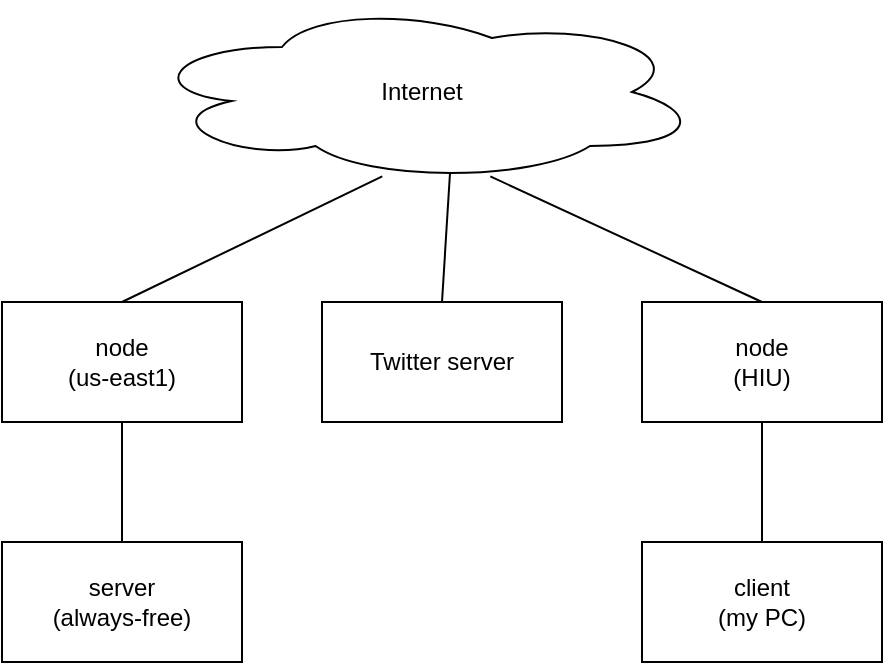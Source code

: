<mxfile version="14.9.0" type="github"><diagram id="vMXatDMKksR-8hQCcmED" name="Page-1"><mxGraphModel dx="1099" dy="719" grid="1" gridSize="10" guides="1" tooltips="1" connect="1" arrows="1" fold="1" page="1" pageScale="1" pageWidth="827" pageHeight="1169" math="0" shadow="0"><root><mxCell id="0"/><mxCell id="1" parent="0"/><mxCell id="aOyp_Q3LnuSCx48vsyEH-1" value="node&lt;br&gt;(us-east1)" style="rounded=0;whiteSpace=wrap;html=1;" parent="1" vertex="1"><mxGeometry x="210" y="200" width="120" height="60" as="geometry"/></mxCell><mxCell id="aOyp_Q3LnuSCx48vsyEH-3" value="server&lt;br&gt;(always-free)" style="rounded=0;whiteSpace=wrap;html=1;" parent="1" vertex="1"><mxGeometry x="210" y="320" width="120" height="60" as="geometry"/></mxCell><mxCell id="l2mJPqvnnT8NB2ULo5Gj-1" value="" style="endArrow=none;html=1;exitX=0.5;exitY=1;exitDx=0;exitDy=0;entryX=0.5;entryY=0;entryDx=0;entryDy=0;" parent="1" source="aOyp_Q3LnuSCx48vsyEH-1" target="aOyp_Q3LnuSCx48vsyEH-3" edge="1"><mxGeometry width="50" height="50" relative="1" as="geometry"><mxPoint x="245" y="250" as="sourcePoint"/><mxPoint x="300" y="290" as="targetPoint"/></mxGeometry></mxCell><mxCell id="l2mJPqvnnT8NB2ULo5Gj-5" value="Internet" style="ellipse;shape=cloud;whiteSpace=wrap;html=1;" parent="1" vertex="1"><mxGeometry x="280" y="50" width="280" height="90" as="geometry"/></mxCell><mxCell id="l2mJPqvnnT8NB2ULo5Gj-6" value="node&lt;br&gt;(HIU)" style="rounded=0;whiteSpace=wrap;html=1;" parent="1" vertex="1"><mxGeometry x="530" y="200" width="120" height="60" as="geometry"/></mxCell><mxCell id="l2mJPqvnnT8NB2ULo5Gj-7" value="" style="endArrow=none;html=1;entryX=0.429;entryY=0.969;entryDx=0;entryDy=0;entryPerimeter=0;exitX=0.5;exitY=0;exitDx=0;exitDy=0;" parent="1" source="aOyp_Q3LnuSCx48vsyEH-1" target="l2mJPqvnnT8NB2ULo5Gj-5" edge="1"><mxGeometry width="50" height="50" relative="1" as="geometry"><mxPoint x="390" y="370" as="sourcePoint"/><mxPoint x="440" y="320" as="targetPoint"/></mxGeometry></mxCell><mxCell id="l2mJPqvnnT8NB2ULo5Gj-8" value="" style="endArrow=none;html=1;entryX=0.622;entryY=0.969;entryDx=0;entryDy=0;entryPerimeter=0;exitX=0.5;exitY=0;exitDx=0;exitDy=0;" parent="1" source="l2mJPqvnnT8NB2ULo5Gj-6" target="l2mJPqvnnT8NB2ULo5Gj-5" edge="1"><mxGeometry width="50" height="50" relative="1" as="geometry"><mxPoint x="390" y="370" as="sourcePoint"/><mxPoint x="440" y="320" as="targetPoint"/></mxGeometry></mxCell><mxCell id="l2mJPqvnnT8NB2ULo5Gj-9" value="client&lt;br&gt;(my PC)" style="rounded=0;whiteSpace=wrap;html=1;" parent="1" vertex="1"><mxGeometry x="530" y="320" width="120" height="60" as="geometry"/></mxCell><mxCell id="l2mJPqvnnT8NB2ULo5Gj-10" value="" style="endArrow=none;html=1;entryX=0.5;entryY=1;entryDx=0;entryDy=0;" parent="1" source="l2mJPqvnnT8NB2ULo5Gj-9" target="l2mJPqvnnT8NB2ULo5Gj-6" edge="1"><mxGeometry width="50" height="50" relative="1" as="geometry"><mxPoint x="390" y="370" as="sourcePoint"/><mxPoint x="440" y="320" as="targetPoint"/></mxGeometry></mxCell><mxCell id="l2mJPqvnnT8NB2ULo5Gj-11" value="Twitter server" style="rounded=0;whiteSpace=wrap;html=1;" parent="1" vertex="1"><mxGeometry x="370" y="200" width="120" height="60" as="geometry"/></mxCell><mxCell id="l2mJPqvnnT8NB2ULo5Gj-12" value="" style="endArrow=none;html=1;entryX=0.5;entryY=0;entryDx=0;entryDy=0;exitX=0.55;exitY=0.95;exitDx=0;exitDy=0;exitPerimeter=0;" parent="1" source="l2mJPqvnnT8NB2ULo5Gj-5" target="l2mJPqvnnT8NB2ULo5Gj-11" edge="1"><mxGeometry width="50" height="50" relative="1" as="geometry"><mxPoint x="420" y="180" as="sourcePoint"/><mxPoint x="440" y="320" as="targetPoint"/></mxGeometry></mxCell></root></mxGraphModel></diagram></mxfile>
